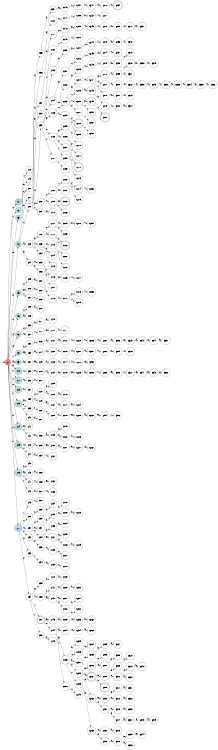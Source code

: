 digraph APTAALF {
__start0 [style = invis, shape = none, label = "", width = 0, height = 0];

rankdir=LR;
size="8,5";

s0 [style="filled", color="black", fillcolor="#ff817b" shape="circle", label="q0"];
s1 [style="rounded,filled", color="black", fillcolor="powderblue" shape="doublecircle", label="q1"];
s2 [style="filled", color="black", fillcolor="powderblue" shape="circle", label="q2"];
s3 [style="filled", color="black", fillcolor="powderblue" shape="circle", label="q3"];
s4 [style="filled", color="black", fillcolor="powderblue" shape="circle", label="q4"];
s5 [style="filled", color="black", fillcolor="powderblue" shape="circle", label="q5"];
s6 [style="filled", color="black", fillcolor="powderblue" shape="circle", label="q6"];
s7 [style="filled", color="black", fillcolor="powderblue" shape="circle", label="q7"];
s8 [style="filled", color="black", fillcolor="powderblue" shape="circle", label="q8"];
s9 [style="filled", color="black", fillcolor="powderblue" shape="circle", label="q9"];
s10 [style="filled", color="black", fillcolor="powderblue" shape="circle", label="q10"];
s11 [style="filled", color="black", fillcolor="powderblue" shape="circle", label="q11"];
s12 [style="filled", color="black", fillcolor="powderblue" shape="circle", label="q12"];
s13 [style="filled", color="black", fillcolor="powderblue" shape="circle", label="q13"];
s14 [style="filled", color="black", fillcolor="powderblue" shape="circle", label="q14"];
s15 [style="filled", color="black", fillcolor="powderblue" shape="circle", label="q15"];
s16 [style="filled", color="black", fillcolor="powderblue" shape="circle", label="q16"];
s17 [style="filled", color="black", fillcolor="powderblue" shape="circle", label="q17"];
s18 [style="filled", color="black", fillcolor="white" shape="circle", label="q18"];
s19 [style="filled", color="black", fillcolor="white" shape="circle", label="q19"];
s20 [style="filled", color="black", fillcolor="white" shape="circle", label="q20"];
s21 [style="filled", color="black", fillcolor="white" shape="circle", label="q21"];
s22 [style="filled", color="black", fillcolor="white" shape="circle", label="q22"];
s23 [style="filled", color="black", fillcolor="white" shape="circle", label="q23"];
s24 [style="filled", color="black", fillcolor="white" shape="circle", label="q24"];
s25 [style="filled", color="black", fillcolor="white" shape="circle", label="q25"];
s26 [style="filled", color="black", fillcolor="white" shape="circle", label="q26"];
s27 [style="filled", color="black", fillcolor="white" shape="circle", label="q27"];
s28 [style="filled", color="black", fillcolor="white" shape="circle", label="q28"];
s29 [style="filled", color="black", fillcolor="white" shape="circle", label="q29"];
s30 [style="filled", color="black", fillcolor="white" shape="circle", label="q30"];
s31 [style="filled", color="black", fillcolor="white" shape="circle", label="q31"];
s32 [style="filled", color="black", fillcolor="white" shape="circle", label="q32"];
s33 [style="filled", color="black", fillcolor="white" shape="circle", label="q33"];
s34 [style="filled", color="black", fillcolor="white" shape="circle", label="q34"];
s35 [style="filled", color="black", fillcolor="white" shape="circle", label="q35"];
s36 [style="filled", color="black", fillcolor="white" shape="circle", label="q36"];
s37 [style="filled", color="black", fillcolor="white" shape="circle", label="q37"];
s38 [style="filled", color="black", fillcolor="white" shape="circle", label="q38"];
s39 [style="filled", color="black", fillcolor="white" shape="circle", label="q39"];
s40 [style="filled", color="black", fillcolor="white" shape="circle", label="q40"];
s41 [style="filled", color="black", fillcolor="white" shape="circle", label="q41"];
s42 [style="filled", color="black", fillcolor="white" shape="circle", label="q42"];
s43 [style="filled", color="black", fillcolor="white" shape="circle", label="q43"];
s44 [style="filled", color="black", fillcolor="white" shape="circle", label="q44"];
s45 [style="filled", color="black", fillcolor="white" shape="circle", label="q45"];
s46 [style="filled", color="black", fillcolor="white" shape="circle", label="q46"];
s47 [style="filled", color="black", fillcolor="white" shape="circle", label="q47"];
s48 [style="filled", color="black", fillcolor="white" shape="circle", label="q48"];
s49 [style="filled", color="black", fillcolor="white" shape="circle", label="q49"];
s50 [style="filled", color="black", fillcolor="white" shape="circle", label="q50"];
s51 [style="filled", color="black", fillcolor="white" shape="circle", label="q51"];
s52 [style="filled", color="black", fillcolor="white" shape="circle", label="q52"];
s53 [style="filled", color="black", fillcolor="white" shape="circle", label="q53"];
s54 [style="filled", color="black", fillcolor="white" shape="circle", label="q54"];
s55 [style="filled", color="black", fillcolor="white" shape="circle", label="q55"];
s56 [style="filled", color="black", fillcolor="white" shape="circle", label="q56"];
s57 [style="filled", color="black", fillcolor="white" shape="circle", label="q57"];
s58 [style="filled", color="black", fillcolor="white" shape="circle", label="q58"];
s59 [style="filled", color="black", fillcolor="white" shape="circle", label="q59"];
s60 [style="filled", color="black", fillcolor="white" shape="circle", label="q60"];
s61 [style="filled", color="black", fillcolor="white" shape="circle", label="q61"];
s62 [style="filled", color="black", fillcolor="white" shape="circle", label="q62"];
s63 [style="filled", color="black", fillcolor="white" shape="circle", label="q63"];
s64 [style="filled", color="black", fillcolor="white" shape="circle", label="q64"];
s65 [style="filled", color="black", fillcolor="white" shape="circle", label="q65"];
s66 [style="filled", color="black", fillcolor="white" shape="circle", label="q66"];
s67 [style="filled", color="black", fillcolor="white" shape="circle", label="q67"];
s68 [style="filled", color="black", fillcolor="white" shape="circle", label="q68"];
s69 [style="filled", color="black", fillcolor="white" shape="circle", label="q69"];
s70 [style="filled", color="black", fillcolor="white" shape="circle", label="q70"];
s71 [style="filled", color="black", fillcolor="white" shape="circle", label="q71"];
s72 [style="filled", color="black", fillcolor="white" shape="circle", label="q72"];
s73 [style="filled", color="black", fillcolor="white" shape="circle", label="q73"];
s74 [style="filled", color="black", fillcolor="white" shape="circle", label="q74"];
s75 [style="filled", color="black", fillcolor="white" shape="circle", label="q75"];
s76 [style="filled", color="black", fillcolor="white" shape="circle", label="q76"];
s77 [style="filled", color="black", fillcolor="white" shape="circle", label="q77"];
s78 [style="filled", color="black", fillcolor="white" shape="circle", label="q78"];
s79 [style="filled", color="black", fillcolor="white" shape="circle", label="q79"];
s80 [style="filled", color="black", fillcolor="white" shape="circle", label="q80"];
s81 [style="filled", color="black", fillcolor="white" shape="circle", label="q81"];
s82 [style="filled", color="black", fillcolor="white" shape="circle", label="q82"];
s83 [style="filled", color="black", fillcolor="white" shape="circle", label="q83"];
s84 [style="filled", color="black", fillcolor="white" shape="circle", label="q84"];
s85 [style="filled", color="black", fillcolor="white" shape="circle", label="q85"];
s86 [style="filled", color="black", fillcolor="white" shape="circle", label="q86"];
s87 [style="filled", color="black", fillcolor="white" shape="circle", label="q87"];
s88 [style="filled", color="black", fillcolor="white" shape="circle", label="q88"];
s89 [style="filled", color="black", fillcolor="white" shape="circle", label="q89"];
s90 [style="filled", color="black", fillcolor="white" shape="circle", label="q90"];
s91 [style="filled", color="black", fillcolor="white" shape="circle", label="q91"];
s92 [style="filled", color="black", fillcolor="white" shape="circle", label="q92"];
s93 [style="filled", color="black", fillcolor="white" shape="circle", label="q93"];
s94 [style="filled", color="black", fillcolor="white" shape="circle", label="q94"];
s95 [style="filled", color="black", fillcolor="white" shape="circle", label="q95"];
s96 [style="filled", color="black", fillcolor="white" shape="circle", label="q96"];
s97 [style="rounded,filled", color="black", fillcolor="white" shape="doublecircle", label="q97"];
s98 [style="filled", color="black", fillcolor="white" shape="circle", label="q98"];
s99 [style="filled", color="black", fillcolor="white" shape="circle", label="q99"];
s100 [style="filled", color="black", fillcolor="white" shape="circle", label="q100"];
s101 [style="filled", color="black", fillcolor="white" shape="circle", label="q101"];
s102 [style="filled", color="black", fillcolor="white" shape="circle", label="q102"];
s103 [style="filled", color="black", fillcolor="white" shape="circle", label="q103"];
s104 [style="filled", color="black", fillcolor="white" shape="circle", label="q104"];
s105 [style="filled", color="black", fillcolor="white" shape="circle", label="q105"];
s106 [style="filled", color="black", fillcolor="white" shape="circle", label="q106"];
s107 [style="filled", color="black", fillcolor="white" shape="circle", label="q107"];
s108 [style="filled", color="black", fillcolor="white" shape="circle", label="q108"];
s109 [style="filled", color="black", fillcolor="white" shape="circle", label="q109"];
s110 [style="filled", color="black", fillcolor="white" shape="circle", label="q110"];
s111 [style="filled", color="black", fillcolor="white" shape="circle", label="q111"];
s112 [style="filled", color="black", fillcolor="white" shape="circle", label="q112"];
s113 [style="filled", color="black", fillcolor="white" shape="circle", label="q113"];
s114 [style="filled", color="black", fillcolor="white" shape="circle", label="q114"];
s115 [style="filled", color="black", fillcolor="white" shape="circle", label="q115"];
s116 [style="filled", color="black", fillcolor="white" shape="circle", label="q116"];
s117 [style="filled", color="black", fillcolor="white" shape="circle", label="q117"];
s118 [style="filled", color="black", fillcolor="white" shape="circle", label="q118"];
s119 [style="filled", color="black", fillcolor="white" shape="circle", label="q119"];
s120 [style="filled", color="black", fillcolor="white" shape="circle", label="q120"];
s121 [style="filled", color="black", fillcolor="white" shape="circle", label="q121"];
s122 [style="filled", color="black", fillcolor="white" shape="circle", label="q122"];
s123 [style="filled", color="black", fillcolor="white" shape="circle", label="q123"];
s124 [style="filled", color="black", fillcolor="white" shape="circle", label="q124"];
s125 [style="filled", color="black", fillcolor="white" shape="circle", label="q125"];
s126 [style="filled", color="black", fillcolor="white" shape="circle", label="q126"];
s127 [style="filled", color="black", fillcolor="white" shape="circle", label="q127"];
s128 [style="filled", color="black", fillcolor="white" shape="circle", label="q128"];
s129 [style="filled", color="black", fillcolor="white" shape="circle", label="q129"];
s130 [style="filled", color="black", fillcolor="white" shape="circle", label="q130"];
s131 [style="filled", color="black", fillcolor="white" shape="circle", label="q131"];
s132 [style="filled", color="black", fillcolor="white" shape="circle", label="q132"];
s133 [style="filled", color="black", fillcolor="white" shape="circle", label="q133"];
s134 [style="filled", color="black", fillcolor="white" shape="circle", label="q134"];
s135 [style="filled", color="black", fillcolor="white" shape="circle", label="q135"];
s136 [style="filled", color="black", fillcolor="white" shape="circle", label="q136"];
s137 [style="filled", color="black", fillcolor="white" shape="circle", label="q137"];
s138 [style="filled", color="black", fillcolor="white" shape="circle", label="q138"];
s139 [style="filled", color="black", fillcolor="white" shape="circle", label="q139"];
s140 [style="filled", color="black", fillcolor="white" shape="circle", label="q140"];
s141 [style="filled", color="black", fillcolor="white" shape="circle", label="q141"];
s142 [style="filled", color="black", fillcolor="white" shape="circle", label="q142"];
s143 [style="filled", color="black", fillcolor="white" shape="circle", label="q143"];
s144 [style="filled", color="black", fillcolor="white" shape="circle", label="q144"];
s145 [style="filled", color="black", fillcolor="white" shape="circle", label="q145"];
s146 [style="filled", color="black", fillcolor="white" shape="circle", label="q146"];
s147 [style="filled", color="black", fillcolor="white" shape="circle", label="q147"];
s148 [style="filled", color="black", fillcolor="white" shape="circle", label="q148"];
s149 [style="filled", color="black", fillcolor="white" shape="circle", label="q149"];
s150 [style="filled", color="black", fillcolor="white" shape="circle", label="q150"];
s151 [style="filled", color="black", fillcolor="white" shape="circle", label="q151"];
s152 [style="filled", color="black", fillcolor="white" shape="circle", label="q152"];
s153 [style="filled", color="black", fillcolor="white" shape="circle", label="q153"];
s154 [style="filled", color="black", fillcolor="white" shape="circle", label="q154"];
s155 [style="filled", color="black", fillcolor="white" shape="circle", label="q155"];
s156 [style="filled", color="black", fillcolor="white" shape="circle", label="q156"];
s157 [style="filled", color="black", fillcolor="white" shape="circle", label="q157"];
s158 [style="filled", color="black", fillcolor="white" shape="circle", label="q158"];
s159 [style="filled", color="black", fillcolor="white" shape="circle", label="q159"];
s160 [style="filled", color="black", fillcolor="white" shape="circle", label="q160"];
s161 [style="filled", color="black", fillcolor="white" shape="circle", label="q161"];
s162 [style="rounded,filled", color="black", fillcolor="white" shape="doublecircle", label="q162"];
s163 [style="filled", color="black", fillcolor="white" shape="circle", label="q163"];
s164 [style="filled", color="black", fillcolor="white" shape="circle", label="q164"];
s165 [style="filled", color="black", fillcolor="white" shape="circle", label="q165"];
s166 [style="rounded,filled", color="black", fillcolor="white" shape="doublecircle", label="q166"];
s167 [style="filled", color="black", fillcolor="white" shape="circle", label="q167"];
s168 [style="filled", color="black", fillcolor="white" shape="circle", label="q168"];
s169 [style="filled", color="black", fillcolor="white" shape="circle", label="q169"];
s170 [style="filled", color="black", fillcolor="white" shape="circle", label="q170"];
s171 [style="filled", color="black", fillcolor="white" shape="circle", label="q171"];
s172 [style="filled", color="black", fillcolor="white" shape="circle", label="q172"];
s173 [style="filled", color="black", fillcolor="white" shape="circle", label="q173"];
s174 [style="filled", color="black", fillcolor="white" shape="circle", label="q174"];
s175 [style="filled", color="black", fillcolor="white" shape="circle", label="q175"];
s176 [style="filled", color="black", fillcolor="white" shape="circle", label="q176"];
s177 [style="filled", color="black", fillcolor="white" shape="circle", label="q177"];
s178 [style="filled", color="black", fillcolor="white" shape="circle", label="q178"];
s179 [style="filled", color="black", fillcolor="white" shape="circle", label="q179"];
s180 [style="filled", color="black", fillcolor="white" shape="circle", label="q180"];
s181 [style="filled", color="black", fillcolor="white" shape="circle", label="q181"];
s182 [style="filled", color="black", fillcolor="white" shape="circle", label="q182"];
s183 [style="filled", color="black", fillcolor="white" shape="circle", label="q183"];
s184 [style="filled", color="black", fillcolor="white" shape="circle", label="q184"];
s185 [style="filled", color="black", fillcolor="white" shape="circle", label="q185"];
s186 [style="filled", color="black", fillcolor="white" shape="circle", label="q186"];
s187 [style="filled", color="black", fillcolor="white" shape="circle", label="q187"];
s188 [style="filled", color="black", fillcolor="white" shape="circle", label="q188"];
s189 [style="filled", color="black", fillcolor="white" shape="circle", label="q189"];
s190 [style="filled", color="black", fillcolor="white" shape="circle", label="q190"];
s191 [style="filled", color="black", fillcolor="white" shape="circle", label="q191"];
s192 [style="filled", color="black", fillcolor="white" shape="circle", label="q192"];
s193 [style="filled", color="black", fillcolor="white" shape="circle", label="q193"];
s194 [style="filled", color="black", fillcolor="white" shape="circle", label="q194"];
s195 [style="filled", color="black", fillcolor="white" shape="circle", label="q195"];
s196 [style="filled", color="black", fillcolor="white" shape="circle", label="q196"];
s197 [style="filled", color="black", fillcolor="white" shape="circle", label="q197"];
s198 [style="filled", color="black", fillcolor="white" shape="circle", label="q198"];
s199 [style="filled", color="black", fillcolor="white" shape="circle", label="q199"];
s200 [style="filled", color="black", fillcolor="white" shape="circle", label="q200"];
s201 [style="filled", color="black", fillcolor="white" shape="circle", label="q201"];
s202 [style="filled", color="black", fillcolor="white" shape="circle", label="q202"];
s203 [style="filled", color="black", fillcolor="white" shape="circle", label="q203"];
s204 [style="filled", color="black", fillcolor="white" shape="circle", label="q204"];
s205 [style="filled", color="black", fillcolor="white" shape="circle", label="q205"];
s206 [style="filled", color="black", fillcolor="white" shape="circle", label="q206"];
s207 [style="filled", color="black", fillcolor="white" shape="circle", label="q207"];
s208 [style="rounded,filled", color="black", fillcolor="white" shape="doublecircle", label="q208"];
s209 [style="filled", color="black", fillcolor="white" shape="circle", label="q209"];
s210 [style="filled", color="black", fillcolor="white" shape="circle", label="q210"];
s211 [style="filled", color="black", fillcolor="white" shape="circle", label="q211"];
s212 [style="rounded,filled", color="black", fillcolor="white" shape="doublecircle", label="q212"];
s213 [style="filled", color="black", fillcolor="white" shape="circle", label="q213"];
s214 [style="filled", color="black", fillcolor="white" shape="circle", label="q214"];
s215 [style="filled", color="black", fillcolor="white" shape="circle", label="q215"];
s216 [style="filled", color="black", fillcolor="white" shape="circle", label="q216"];
s217 [style="filled", color="black", fillcolor="white" shape="circle", label="q217"];
s218 [style="filled", color="black", fillcolor="white" shape="circle", label="q218"];
s219 [style="filled", color="black", fillcolor="white" shape="circle", label="q219"];
s220 [style="filled", color="black", fillcolor="white" shape="circle", label="q220"];
s221 [style="filled", color="black", fillcolor="white" shape="circle", label="q221"];
s222 [style="filled", color="black", fillcolor="white" shape="circle", label="q222"];
s223 [style="filled", color="black", fillcolor="white" shape="circle", label="q223"];
s224 [style="filled", color="black", fillcolor="white" shape="circle", label="q224"];
s225 [style="filled", color="black", fillcolor="white" shape="circle", label="q225"];
s226 [style="filled", color="black", fillcolor="white" shape="circle", label="q226"];
s227 [style="filled", color="black", fillcolor="white" shape="circle", label="q227"];
s228 [style="filled", color="black", fillcolor="white" shape="circle", label="q228"];
s229 [style="filled", color="black", fillcolor="white" shape="circle", label="q229"];
s230 [style="filled", color="black", fillcolor="white" shape="circle", label="q230"];
s231 [style="filled", color="black", fillcolor="white" shape="circle", label="q231"];
s232 [style="filled", color="black", fillcolor="white" shape="circle", label="q232"];
s233 [style="filled", color="black", fillcolor="white" shape="circle", label="q233"];
s234 [style="filled", color="black", fillcolor="white" shape="circle", label="q234"];
s235 [style="filled", color="black", fillcolor="white" shape="circle", label="q235"];
s236 [style="filled", color="black", fillcolor="white" shape="circle", label="q236"];
s237 [style="filled", color="black", fillcolor="white" shape="circle", label="q237"];
s238 [style="filled", color="black", fillcolor="white" shape="circle", label="q238"];
s239 [style="filled", color="black", fillcolor="white" shape="circle", label="q239"];
s240 [style="filled", color="black", fillcolor="white" shape="circle", label="q240"];
s241 [style="filled", color="black", fillcolor="white" shape="circle", label="q241"];
s242 [style="filled", color="black", fillcolor="white" shape="circle", label="q242"];
s243 [style="filled", color="black", fillcolor="white" shape="circle", label="q243"];
s244 [style="filled", color="black", fillcolor="white" shape="circle", label="q244"];
s245 [style="filled", color="black", fillcolor="white" shape="circle", label="q245"];
s246 [style="filled", color="black", fillcolor="white" shape="circle", label="q246"];
s247 [style="filled", color="black", fillcolor="white" shape="circle", label="q247"];
s248 [style="filled", color="black", fillcolor="white" shape="circle", label="q248"];
s249 [style="filled", color="black", fillcolor="white" shape="circle", label="q249"];
s250 [style="filled", color="black", fillcolor="white" shape="circle", label="q250"];
s251 [style="filled", color="black", fillcolor="white" shape="circle", label="q251"];
s252 [style="filled", color="black", fillcolor="white" shape="circle", label="q252"];
s253 [style="filled", color="black", fillcolor="white" shape="circle", label="q253"];
s254 [style="filled", color="black", fillcolor="white" shape="circle", label="q254"];
s255 [style="filled", color="black", fillcolor="white" shape="circle", label="q255"];
s256 [style="filled", color="black", fillcolor="white" shape="circle", label="q256"];
s257 [style="filled", color="black", fillcolor="white" shape="circle", label="q257"];
s258 [style="filled", color="black", fillcolor="white" shape="circle", label="q258"];
s259 [style="filled", color="black", fillcolor="white" shape="circle", label="q259"];
s260 [style="filled", color="black", fillcolor="white" shape="circle", label="q260"];
s261 [style="filled", color="black", fillcolor="white" shape="circle", label="q261"];
s262 [style="filled", color="black", fillcolor="white" shape="circle", label="q262"];
s263 [style="filled", color="black", fillcolor="white" shape="circle", label="q263"];
s264 [style="filled", color="black", fillcolor="white" shape="circle", label="q264"];
s265 [style="filled", color="black", fillcolor="white" shape="circle", label="q265"];
s266 [style="filled", color="black", fillcolor="white" shape="circle", label="q266"];
s267 [style="rounded,filled", color="black", fillcolor="white" shape="doublecircle", label="q267"];
s268 [style="filled", color="black", fillcolor="white" shape="circle", label="q268"];
s269 [style="filled", color="black", fillcolor="white" shape="circle", label="q269"];
s270 [style="filled", color="black", fillcolor="white" shape="circle", label="q270"];
s271 [style="filled", color="black", fillcolor="white" shape="circle", label="q271"];
s272 [style="filled", color="black", fillcolor="white" shape="circle", label="q272"];
s273 [style="filled", color="black", fillcolor="white" shape="circle", label="q273"];
s274 [style="filled", color="black", fillcolor="white" shape="circle", label="q274"];
s275 [style="filled", color="black", fillcolor="white" shape="circle", label="q275"];
s276 [style="filled", color="black", fillcolor="white" shape="circle", label="q276"];
s277 [style="filled", color="black", fillcolor="white" shape="circle", label="q277"];
s278 [style="filled", color="black", fillcolor="white" shape="circle", label="q278"];
s279 [style="filled", color="black", fillcolor="white" shape="circle", label="q279"];
s280 [style="rounded,filled", color="black", fillcolor="white" shape="doublecircle", label="q280"];
s281 [style="filled", color="black", fillcolor="white" shape="circle", label="q281"];
s282 [style="filled", color="black", fillcolor="white" shape="circle", label="q282"];
s283 [style="filled", color="black", fillcolor="white" shape="circle", label="q283"];
s284 [style="filled", color="black", fillcolor="white" shape="circle", label="q284"];
s285 [style="filled", color="black", fillcolor="white" shape="circle", label="q285"];
s286 [style="filled", color="black", fillcolor="white" shape="circle", label="q286"];
s287 [style="filled", color="black", fillcolor="white" shape="circle", label="q287"];
s288 [style="filled", color="black", fillcolor="white" shape="circle", label="q288"];
s289 [style="rounded,filled", color="black", fillcolor="white" shape="doublecircle", label="q289"];
s290 [style="filled", color="black", fillcolor="white" shape="circle", label="q290"];
s291 [style="filled", color="black", fillcolor="white" shape="circle", label="q291"];
s292 [style="filled", color="black", fillcolor="white" shape="circle", label="q292"];
s293 [style="filled", color="black", fillcolor="white" shape="circle", label="q293"];
s294 [style="rounded,filled", color="black", fillcolor="white" shape="doublecircle", label="q294"];
s295 [style="filled", color="black", fillcolor="white" shape="circle", label="q295"];
s296 [style="filled", color="black", fillcolor="white" shape="circle", label="q296"];
s297 [style="filled", color="black", fillcolor="white" shape="circle", label="q297"];
s298 [style="filled", color="black", fillcolor="white" shape="circle", label="q298"];
s299 [style="filled", color="black", fillcolor="white" shape="circle", label="q299"];
s300 [style="filled", color="black", fillcolor="white" shape="circle", label="q300"];
s301 [style="filled", color="black", fillcolor="white" shape="circle", label="q301"];
s302 [style="filled", color="black", fillcolor="white" shape="circle", label="q302"];
s303 [style="filled", color="black", fillcolor="white" shape="circle", label="q303"];
s304 [style="filled", color="black", fillcolor="white" shape="circle", label="q304"];
s305 [style="filled", color="black", fillcolor="white" shape="circle", label="q305"];
s306 [style="filled", color="black", fillcolor="white" shape="circle", label="q306"];
s307 [style="filled", color="black", fillcolor="white" shape="circle", label="q307"];
s308 [style="filled", color="black", fillcolor="white" shape="circle", label="q308"];
s309 [style="filled", color="black", fillcolor="white" shape="circle", label="q309"];
s310 [style="filled", color="black", fillcolor="white" shape="circle", label="q310"];
s311 [style="filled", color="black", fillcolor="white" shape="circle", label="q311"];
s312 [style="filled", color="black", fillcolor="white" shape="circle", label="q312"];
s313 [style="filled", color="black", fillcolor="white" shape="circle", label="q313"];
s314 [style="filled", color="black", fillcolor="white" shape="circle", label="q314"];
s315 [style="filled", color="black", fillcolor="white" shape="circle", label="q315"];
s316 [style="filled", color="black", fillcolor="white" shape="circle", label="q316"];
s317 [style="filled", color="black", fillcolor="white" shape="circle", label="q317"];
s318 [style="filled", color="black", fillcolor="white" shape="circle", label="q318"];
s319 [style="filled", color="black", fillcolor="white" shape="circle", label="q319"];
s320 [style="filled", color="black", fillcolor="white" shape="circle", label="q320"];
s321 [style="filled", color="black", fillcolor="white" shape="circle", label="q321"];
s322 [style="filled", color="black", fillcolor="white" shape="circle", label="q322"];
s323 [style="filled", color="black", fillcolor="white" shape="circle", label="q323"];
s324 [style="filled", color="black", fillcolor="white" shape="circle", label="q324"];
s325 [style="filled", color="black", fillcolor="white" shape="circle", label="q325"];
s326 [style="filled", color="black", fillcolor="white" shape="circle", label="q326"];
s327 [style="filled", color="black", fillcolor="white" shape="circle", label="q327"];
s328 [style="filled", color="black", fillcolor="white" shape="circle", label="q328"];
s329 [style="filled", color="black", fillcolor="white" shape="circle", label="q329"];
s330 [style="filled", color="black", fillcolor="white" shape="circle", label="q330"];
s331 [style="filled", color="black", fillcolor="white" shape="circle", label="q331"];
s332 [style="filled", color="black", fillcolor="white" shape="circle", label="q332"];
s333 [style="filled", color="black", fillcolor="white" shape="circle", label="q333"];
s334 [style="filled", color="black", fillcolor="white" shape="circle", label="q334"];
s335 [style="filled", color="black", fillcolor="white" shape="circle", label="q335"];
s336 [style="filled", color="black", fillcolor="white" shape="circle", label="q336"];
s337 [style="filled", color="black", fillcolor="white" shape="circle", label="q337"];
s338 [style="filled", color="black", fillcolor="white" shape="circle", label="q338"];
s339 [style="filled", color="black", fillcolor="white" shape="circle", label="q339"];
s340 [style="filled", color="black", fillcolor="white" shape="circle", label="q340"];
s341 [style="filled", color="black", fillcolor="white" shape="circle", label="q341"];
s342 [style="filled", color="black", fillcolor="white" shape="circle", label="q342"];
s343 [style="filled", color="black", fillcolor="white" shape="circle", label="q343"];
s344 [style="filled", color="black", fillcolor="white" shape="circle", label="q344"];
s345 [style="filled", color="black", fillcolor="white" shape="circle", label="q345"];
s346 [style="filled", color="black", fillcolor="white" shape="circle", label="q346"];
s347 [style="filled", color="black", fillcolor="white" shape="circle", label="q347"];
s348 [style="filled", color="black", fillcolor="white" shape="circle", label="q348"];
s349 [style="filled", color="black", fillcolor="white" shape="circle", label="q349"];
s350 [style="filled", color="black", fillcolor="white" shape="circle", label="q350"];
s351 [style="filled", color="black", fillcolor="white" shape="circle", label="q351"];
s352 [style="filled", color="black", fillcolor="white" shape="circle", label="q352"];
s353 [style="filled", color="black", fillcolor="white" shape="circle", label="q353"];
s354 [style="filled", color="black", fillcolor="white" shape="circle", label="q354"];
s355 [style="filled", color="black", fillcolor="white" shape="circle", label="q355"];
s356 [style="filled", color="black", fillcolor="white" shape="circle", label="q356"];
subgraph cluster_main { 
	graph [pad=".75", ranksep="0.15", nodesep="0.15"];
	 style=invis; 
	__start0 -> s0 [penwidth=2];
}
s0 -> s1 [label="0"];
s0 -> s2 [label="1"];
s0 -> s3 [label="8"];
s0 -> s4 [label="b"];
s0 -> s5 [label="c"];
s0 -> s6 [label="f"];
s0 -> s7 [label="g"];
s0 -> s8 [label="j"];
s0 -> s9 [label="n"];
s0 -> s10 [label="p"];
s0 -> s11 [label="s"];
s0 -> s12 [label="t"];
s0 -> s13 [label="u"];
s0 -> s14 [label="v"];
s0 -> s15 [label="x"];
s0 -> s16 [label="y"];
s0 -> s17 [label="z"];
s2 -> s18 [label="4"];
s3 -> s19 [label="9"];
s3 -> s20 [label="c"];
s4 -> s21 [label="8"];
s4 -> s22 [label="c"];
s4 -> s23 [label="f"];
s4 -> s24 [label="g"];
s5 -> s25 [label="f"];
s5 -> s26 [label="g"];
s5 -> s27 [label="u"];
s6 -> s28 [label="c"];
s6 -> s29 [label="g"];
s7 -> s30 [label="f"];
s7 -> s31 [label="u"];
s8 -> s32 [label="h"];
s8 -> s33 [label="m"];
s9 -> s34 [label="q"];
s10 -> s35 [label="r"];
s11 -> s36 [label="u"];
s12 -> s37 [label="s"];
s13 -> s38 [label="g"];
s13 -> s39 [label="s"];
s13 -> s40 [label="v"];
s14 -> s41 [label="g"];
s14 -> s42 [label="u"];
s15 -> s43 [label="v"];
s15 -> s44 [label="w"];
s16 -> s45 [label="b"];
s16 -> s46 [label="g"];
s16 -> s47 [label="v"];
s16 -> s48 [label="z"];
s17 -> s49 [label="r"];
s17 -> s50 [label="u"];
s17 -> s51 [label="v"];
s17 -> s52 [label="w"];
s17 -> s53 [label="x"];
s17 -> s54 [label="y"];
s19 -> s55 [label="c"];
s20 -> s56 [label="f"];
s22 -> s57 [label="9"];
s22 -> s58 [label="d"];
s22 -> s59 [label="f"];
s22 -> s60 [label="g"];
s22 -> s61 [label="u"];
s23 -> s62 [label="g"];
s23 -> s63 [label="u"];
s23 -> s64 [label="v"];
s24 -> s65 [label="u"];
s24 -> s66 [label="y"];
s25 -> s67 [label="g"];
s26 -> s68 [label="y"];
s27 -> s69 [label="z"];
s28 -> s70 [label="b"];
s30 -> s71 [label="c"];
s31 -> s72 [label="v"];
s32 -> s73 [label="j"];
s33 -> s74 [label="k"];
s34 -> s75 [label="m"];
s35 -> s76 [label="x"];
s36 -> s77 [label="v"];
s38 -> s78 [label="f"];
s38 -> s79 [label="u"];
s39 -> s80 [label="t"];
s40 -> s81 [label="y"];
s42 -> s82 [label="g"];
s43 -> s83 [label="u"];
s44 -> s84 [label="y"];
s46 -> s85 [label="b"];
s47 -> s86 [label="u"];
s48 -> s87 [label="y"];
s49 -> s88 [label="z"];
s50 -> s89 [label="c"];
s51 -> s90 [label="f"];
s51 -> s91 [label="g"];
s51 -> s92 [label="u"];
s52 -> s93 [label="y"];
s53 -> s94 [label="z"];
s54 -> s95 [label="g"];
s54 -> s96 [label="u"];
s54 -> s97 [label="v"];
s54 -> s98 [label="z"];
s55 -> s99 [label="f"];
s56 -> s100 [label="g"];
s57 -> s101 [label="d"];
s58 -> s102 [label="s"];
s59 -> s103 [label="d"];
s59 -> s104 [label="e"];
s59 -> s105 [label="g"];
s59 -> s106 [label="u"];
s59 -> s107 [label="v"];
s60 -> s108 [label="u"];
s60 -> s109 [label="v"];
s61 -> s110 [label="y"];
s62 -> s111 [label="u"];
s62 -> s112 [label="v"];
s63 -> s113 [label="v"];
s63 -> s114 [label="y"];
s63 -> s115 [label="z"];
s65 -> s116 [label="v"];
s65 -> s117 [label="y"];
s67 -> s118 [label="u"];
s71 -> s119 [label="b"];
s72 -> s120 [label="y"];
s73 -> s121 [label="h"];
s74 -> s122 [label="s"];
s75 -> s123 [label="t"];
s76 -> s124 [label="w"];
s78 -> s125 [label="b"];
s78 -> s126 [label="c"];
s79 -> s127 [label="g"];
s80 -> s128 [label="v"];
s82 -> s129 [label="f"];
s83 -> s130 [label="g"];
s84 -> s131 [label="z"];
s86 -> s132 [label="g"];
s87 -> s133 [label="z"];
s90 -> s134 [label="b"];
s91 -> s135 [label="f"];
s92 -> s136 [label="f"];
s92 -> s137 [label="g"];
s93 -> s138 [label="v"];
s94 -> s139 [label="x"];
s95 -> s140 [label="f"];
s96 -> s141 [label="f"];
s96 -> s142 [label="g"];
s97 -> s143 [label="g"];
s97 -> s144 [label="u"];
s98 -> s145 [label="y"];
s99 -> s146 [label="g"];
s100 -> s147 [label="u"];
s101 -> s148 [label="e"];
s102 -> s149 [label="v"];
s103 -> s150 [label="e"];
s104 -> s151 [label="g"];
s105 -> s152 [label="e"];
s105 -> s153 [label="u"];
s105 -> s154 [label="v"];
s106 -> s155 [label="g"];
s106 -> s156 [label="v"];
s106 -> s157 [label="y"];
s106 -> s158 [label="z"];
s107 -> s159 [label="z"];
s108 -> s160 [label="v"];
s108 -> s161 [label="y"];
s109 -> s162 [label="y"];
s109 -> s163 [label="z"];
s111 -> s164 [label="v"];
s111 -> s165 [label="y"];
s112 -> s166 [label="y"];
s112 -> s167 [label="z"];
s113 -> s168 [label="z"];
s116 -> s169 [label="y"];
s118 -> s170 [label="v"];
s120 -> s171 [label="z"];
s121 -> s172 [label="k"];
s122 -> s173 [label="t"];
s123 -> s174 [label="s"];
s124 -> s175 [label="q"];
s126 -> s176 [label="b"];
s127 -> s177 [label="u"];
s128 -> s178 [label="t"];
s129 -> s179 [label="b"];
s129 -> s180 [label="c"];
s130 -> s181 [label="d"];
s135 -> s182 [label="b"];
s135 -> s183 [label="c"];
s136 -> s184 [label="b"];
s137 -> s185 [label="b"];
s137 -> s186 [label="f"];
s138 -> s187 [label="u"];
s139 -> s188 [label="z"];
s140 -> s189 [label="c"];
s141 -> s190 [label="c"];
s142 -> s191 [label="c"];
s142 -> s192 [label="f"];
s143 -> s193 [label="f"];
s144 -> s194 [label="f"];
s144 -> s195 [label="g"];
s144 -> s196 [label="v"];
s146 -> s197 [label="u"];
s147 -> s198 [label="v"];
s148 -> s199 [label="g"];
s149 -> s200 [label="z"];
s150 -> s201 [label="g"];
s151 -> s202 [label="u"];
s152 -> s203 [label="g"];
s153 -> s204 [label="g"];
s153 -> s205 [label="s"];
s153 -> s206 [label="v"];
s153 -> s207 [label="y"];
s154 -> s208 [label="y"];
s154 -> s209 [label="z"];
s155 -> s210 [label="u"];
s156 -> s211 [label="y"];
s156 -> s212 [label="z"];
s157 -> s213 [label="z"];
s160 -> s214 [label="y"];
s160 -> s215 [label="z"];
s164 -> s216 [label="y"];
s169 -> s217 [label="z"];
s170 -> s218 [label="y"];
s170 -> s219 [label="z"];
s172 -> s220 [label="s"];
s173 -> s221 [label="s"];
s174 -> s222 [label="u"];
s175 -> s223 [label="m"];
s177 -> s224 [label="g"];
s178 -> s225 [label="m"];
s180 -> s226 [label="b"];
s181 -> s227 [label="9"];
s183 -> s228 [label="b"];
s186 -> s229 [label="b"];
s190 -> s230 [label="b"];
s192 -> s231 [label="b"];
s193 -> s232 [label="b"];
s193 -> s233 [label="c"];
s194 -> s234 [label="c"];
s195 -> s235 [label="b"];
s195 -> s236 [label="c"];
s195 -> s237 [label="e"];
s195 -> s238 [label="f"];
s195 -> s239 [label="u"];
s196 -> s240 [label="u"];
s197 -> s241 [label="v"];
s198 -> s242 [label="y"];
s199 -> s243 [label="u"];
s201 -> s244 [label="u"];
s202 -> s245 [label="v"];
s203 -> s246 [label="u"];
s204 -> s247 [label="u"];
s205 -> s248 [label="k"];
s206 -> s249 [label="y"];
s206 -> s250 [label="z"];
s207 -> s251 [label="z"];
s208 -> s252 [label="z"];
s214 -> s253 [label="z"];
s216 -> s254 [label="z"];
s218 -> s255 [label="z"];
s220 -> s256 [label="t"];
s221 -> s257 [label="u"];
s222 -> s258 [label="g"];
s223 -> s259 [label="k"];
s225 -> s260 [label="k"];
s227 -> s261 [label="8"];
s233 -> s262 [label="b"];
s234 -> s263 [label="b"];
s236 -> s264 [label="b"];
s237 -> s265 [label="d"];
s238 -> s266 [label="9"];
s238 -> s267 [label="c"];
s238 -> s268 [label="d"];
s239 -> s269 [label="g"];
s241 -> s270 [label="y"];
s242 -> s271 [label="z"];
s243 -> s272 [label="v"];
s244 -> s273 [label="v"];
s245 -> s274 [label="y"];
s246 -> s275 [label="v"];
s247 -> s276 [label="g"];
s247 -> s277 [label="s"];
s247 -> s278 [label="v"];
s248 -> s279 [label="h"];
s249 -> s280 [label="z"];
s256 -> s281 [label="v"];
s257 -> s282 [label="v"];
s259 -> s283 [label="7"];
s260 -> s284 [label="m"];
s265 -> s285 [label="9"];
s266 -> s286 [label="8"];
s266 -> s287 [label="c"];
s267 -> s288 [label="9"];
s267 -> s289 [label="b"];
s268 -> s290 [label="9"];
s268 -> s291 [label="f"];
s269 -> s292 [label="c"];
s269 -> s293 [label="f"];
s270 -> s294 [label="z"];
s272 -> s295 [label="y"];
s273 -> s296 [label="y"];
s274 -> s297 [label="z"];
s275 -> s298 [label="y"];
s276 -> s299 [label="u"];
s277 -> s300 [label="t"];
s278 -> s301 [label="y"];
s279 -> s302 [label="j"];
s281 -> s303 [label="u"];
s282 -> s304 [label="y"];
s283 -> s305 [label="e"];
s284 -> s306 [label="j"];
s285 -> s307 [label="8"];
s287 -> s308 [label="b"];
s288 -> s309 [label="8"];
s288 -> s310 [label="c"];
s290 -> s311 [label="8"];
s290 -> s312 [label="c"];
s291 -> s313 [label="c"];
s291 -> s314 [label="d"];
s292 -> s315 [label="b"];
s293 -> s316 [label="c"];
s295 -> s317 [label="z"];
s296 -> s318 [label="z"];
s298 -> s319 [label="z"];
s299 -> s320 [label="v"];
s299 -> s321 [label="z"];
s300 -> s322 [label="s"];
s301 -> s323 [label="z"];
s302 -> s324 [label="h"];
s303 -> s325 [label="g"];
s304 -> s326 [label="z"];
s305 -> s327 [label="7"];
s309 -> s328 [label="b"];
s310 -> s329 [label="8"];
s310 -> s330 [label="b"];
s311 -> s331 [label="b"];
s312 -> s332 [label="b"];
s313 -> s333 [label="b"];
s314 -> s334 [label="9"];
s316 -> s335 [label="9"];
s316 -> s336 [label="b"];
s317 -> s337 [label="x"];
s320 -> s338 [label="y"];
s322 -> s339 [label="t"];
s325 -> s340 [label="f"];
s327 -> s341 [label="6"];
s329 -> s342 [label="b"];
s334 -> s343 [label="c"];
s335 -> s344 [label="8"];
s338 -> s345 [label="z"];
s339 -> s346 [label="s"];
s340 -> s347 [label="c"];
s341 -> s348 [label="3"];
s343 -> s349 [label="b"];
s346 -> s350 [label="t"];
s347 -> s351 [label="b"];
s348 -> s352 [label="2"];
s350 -> s353 [label="s"];
s353 -> s354 [label="v"];
s354 -> s355 [label="y"];
s355 -> s356 [label="z"];

}
